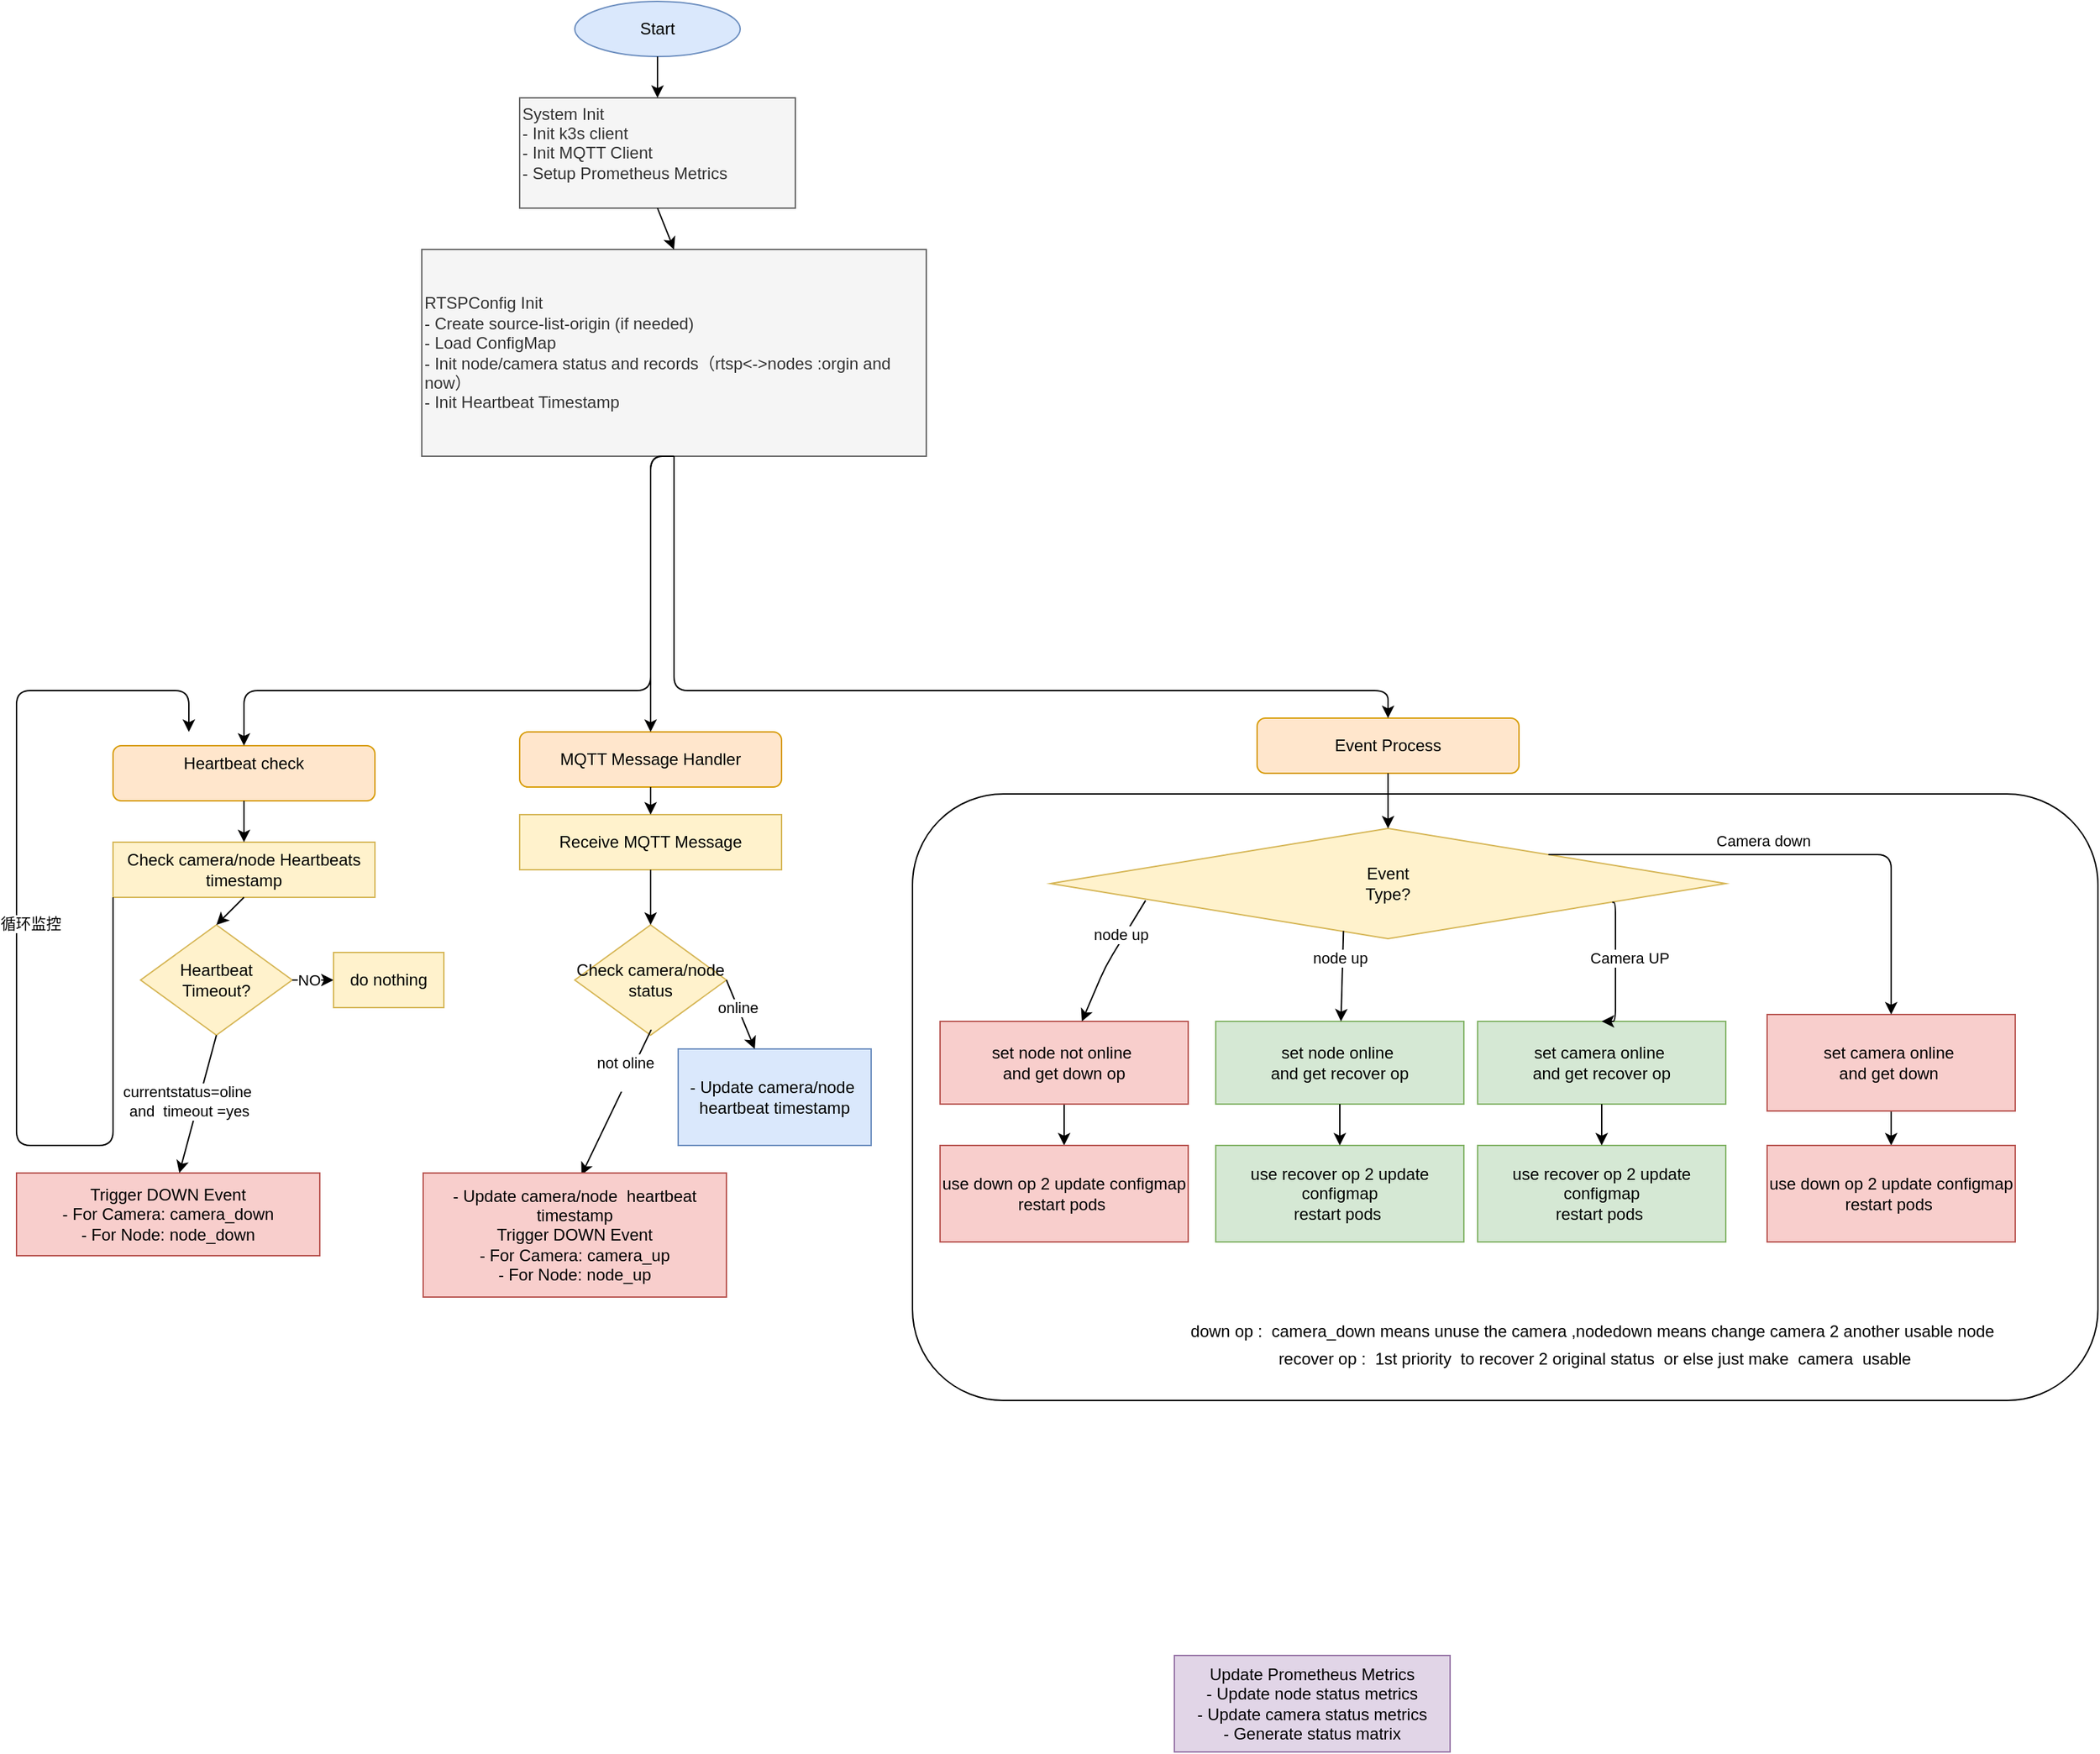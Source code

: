 <mxfile version="26.1.1">
  <diagram name="RTSP Controller Flow" id="fEzFfixYsrc_N7csI4Yp">
    <mxGraphModel dx="658" dy="2257" grid="1" gridSize="10" guides="1" tooltips="1" connect="1" arrows="1" fold="1" page="1" pageScale="1" pageWidth="827" pageHeight="1169" math="0" shadow="0">
      <root>
        <mxCell id="0" />
        <mxCell id="1" parent="0" />
        <mxCell id="NTYFQSR5KiZM-KbyBYHa-91" value="" style="rounded=1;whiteSpace=wrap;html=1;" vertex="1" parent="1">
          <mxGeometry x="720" y="345" width="860" height="440" as="geometry" />
        </mxCell>
        <mxCell id="NTYFQSR5KiZM-KbyBYHa-1" value="Start" style="ellipse;whiteSpace=wrap;html=1;fillColor=#dae8fc;strokeColor=#6c8ebf;" vertex="1" parent="1">
          <mxGeometry x="475" y="-230" width="120" height="40" as="geometry" />
        </mxCell>
        <mxCell id="NTYFQSR5KiZM-KbyBYHa-2" value="System Init&lt;br&gt;- Init k3s client&lt;br&gt;- Init MQTT Client&lt;br&gt;- Setup Prometheus Metrics&lt;div&gt;&lt;br&gt;&lt;/div&gt;" style="rounded=0;whiteSpace=wrap;html=1;fillColor=#f5f5f5;strokeColor=#666666;fontColor=#333333;align=left;" vertex="1" parent="1">
          <mxGeometry x="435" y="-160" width="200" height="80" as="geometry" />
        </mxCell>
        <mxCell id="NTYFQSR5KiZM-KbyBYHa-3" value="&lt;div&gt;&lt;span style=&quot;background-color: transparent; color: light-dark(rgb(51, 51, 51), rgb(193, 193, 193));&quot;&gt;RTSPConfig Init&lt;/span&gt;&lt;/div&gt;- Create source-list-origin (if needed)&lt;br&gt;- Load ConfigMap&lt;br&gt;- Init node/camera status and records（rtsp&amp;lt;-&amp;gt;nodes :orgin and now）&lt;br&gt;&lt;div&gt;- Init Heartbeat Timestamp&lt;/div&gt;" style="rounded=0;whiteSpace=wrap;html=1;fillColor=#f5f5f5;strokeColor=#666666;fontColor=#333333;align=left;" vertex="1" parent="1">
          <mxGeometry x="364" y="-50" width="366" height="150" as="geometry" />
        </mxCell>
        <mxCell id="NTYFQSR5KiZM-KbyBYHa-4" value="" style="rounded=0;whiteSpace=wrap;html=1;fillColor=none;strokeColor=none;" vertex="1" parent="1">
          <mxGeometry x="490" y="270" width="80" height="20" as="geometry" />
        </mxCell>
        <mxCell id="NTYFQSR5KiZM-KbyBYHa-5" value="Heartbeat check&lt;div&gt;&lt;br&gt;&lt;/div&gt;" style="rounded=1;whiteSpace=wrap;html=1;fillColor=#ffe6cc;strokeColor=#d79b00;" vertex="1" parent="1">
          <mxGeometry x="140" y="310" width="190" height="40" as="geometry" />
        </mxCell>
        <mxCell id="NTYFQSR5KiZM-KbyBYHa-6" value="Check camera/node Heartbeats timestamp" style="rounded=0;whiteSpace=wrap;html=1;fillColor=#fff2cc;strokeColor=#d6b656;" vertex="1" parent="1">
          <mxGeometry x="140" y="380" width="190" height="40" as="geometry" />
        </mxCell>
        <mxCell id="NTYFQSR5KiZM-KbyBYHa-7" value="Heartbeat &#xa;Timeout?" style="rhombus;whiteSpace=wrap;html=1;fillColor=#fff2cc;strokeColor=#d6b656;" vertex="1" parent="1">
          <mxGeometry x="160" y="440" width="110" height="80" as="geometry" />
        </mxCell>
        <mxCell id="NTYFQSR5KiZM-KbyBYHa-9" value="Trigger DOWN Event&lt;br&gt;- For Camera: camera_down&lt;br&gt;- For Node: node_down" style="rounded=0;whiteSpace=wrap;html=1;fillColor=#f8cecc;strokeColor=#b85450;" vertex="1" parent="1">
          <mxGeometry x="70" y="620" width="220" height="60" as="geometry" />
        </mxCell>
        <mxCell id="NTYFQSR5KiZM-KbyBYHa-11" value="MQTT Message Handler" style="rounded=1;whiteSpace=wrap;html=1;fillColor=#ffe6cc;strokeColor=#d79b00;" vertex="1" parent="1">
          <mxGeometry x="435" y="300" width="190" height="40" as="geometry" />
        </mxCell>
        <mxCell id="NTYFQSR5KiZM-KbyBYHa-12" value="Receive MQTT Message" style="rounded=0;whiteSpace=wrap;html=1;fillColor=#fff2cc;strokeColor=#d6b656;" vertex="1" parent="1">
          <mxGeometry x="435" y="360" width="190" height="40" as="geometry" />
        </mxCell>
        <mxCell id="NTYFQSR5KiZM-KbyBYHa-13" value="Check camera/node status" style="rhombus;whiteSpace=wrap;html=1;fillColor=#fff2cc;strokeColor=#d6b656;" vertex="1" parent="1">
          <mxGeometry x="475" y="440" width="110" height="80" as="geometry" />
        </mxCell>
        <mxCell id="NTYFQSR5KiZM-KbyBYHa-15" value="&lt;br&gt;- Update camera/node&amp;nbsp; heartbeat timestamp&lt;div&gt;&lt;br/&gt;&lt;/div&gt;" style="rounded=0;whiteSpace=wrap;html=1;fillColor=#dae8fc;strokeColor=#6c8ebf;" vertex="1" parent="1">
          <mxGeometry x="550" y="530" width="140" height="70" as="geometry" />
        </mxCell>
        <mxCell id="NTYFQSR5KiZM-KbyBYHa-16" value="Event Process" style="rounded=1;whiteSpace=wrap;html=1;fillColor=#ffe6cc;strokeColor=#d79b00;" vertex="1" parent="1">
          <mxGeometry x="970" y="290" width="190" height="40" as="geometry" />
        </mxCell>
        <mxCell id="NTYFQSR5KiZM-KbyBYHa-17" value="Event &#xa;Type?" style="rhombus;whiteSpace=wrap;html=1;fillColor=#fff2cc;strokeColor=#d6b656;" vertex="1" parent="1">
          <mxGeometry x="820" y="370" width="490" height="80" as="geometry" />
        </mxCell>
        <mxCell id="NTYFQSR5KiZM-KbyBYHa-19" value="set camera online&amp;nbsp;&lt;div&gt;and get recover op&lt;/div&gt;" style="rounded=0;whiteSpace=wrap;html=1;fillColor=#d5e8d4;strokeColor=#82b366;" vertex="1" parent="1">
          <mxGeometry x="1130" y="510" width="180" height="60" as="geometry" />
        </mxCell>
        <mxCell id="NTYFQSR5KiZM-KbyBYHa-23" value="use recover op 2 update configmap&lt;div&gt;restart pods&amp;nbsp;&lt;/div&gt;" style="rounded=0;whiteSpace=wrap;html=1;fillColor=#d5e8d4;strokeColor=#82b366;" vertex="1" parent="1">
          <mxGeometry x="1130" y="600" width="180" height="70" as="geometry" />
        </mxCell>
        <mxCell id="NTYFQSR5KiZM-KbyBYHa-28" value="Update Prometheus Metrics&#xa;- Update node status metrics&#xa;- Update camera status metrics&#xa;- Generate status matrix" style="rounded=0;whiteSpace=wrap;html=1;fillColor=#e1d5e7;strokeColor=#9673a6;" vertex="1" parent="1">
          <mxGeometry x="910" y="970" width="200" height="70" as="geometry" />
        </mxCell>
        <mxCell id="NTYFQSR5KiZM-KbyBYHa-29" value="" style="endArrow=classic;html=1;exitX=0.5;exitY=1;exitDx=0;exitDy=0;entryX=0.5;entryY=0;entryDx=0;entryDy=0;" edge="1" parent="1" source="NTYFQSR5KiZM-KbyBYHa-1" target="NTYFQSR5KiZM-KbyBYHa-2">
          <mxGeometry width="50" height="50" relative="1" as="geometry">
            <mxPoint x="390" y="400" as="sourcePoint" />
            <mxPoint x="440" y="350" as="targetPoint" />
          </mxGeometry>
        </mxCell>
        <mxCell id="NTYFQSR5KiZM-KbyBYHa-30" value="" style="endArrow=classic;html=1;exitX=0.5;exitY=1;exitDx=0;exitDy=0;entryX=0.5;entryY=0;entryDx=0;entryDy=0;" edge="1" parent="1" source="NTYFQSR5KiZM-KbyBYHa-2" target="NTYFQSR5KiZM-KbyBYHa-3">
          <mxGeometry width="50" height="50" relative="1" as="geometry">
            <mxPoint x="390" y="400" as="sourcePoint" />
            <mxPoint x="440" y="350" as="targetPoint" />
          </mxGeometry>
        </mxCell>
        <mxCell id="NTYFQSR5KiZM-KbyBYHa-31" value="" style="endArrow=classic;html=1;exitX=0.5;exitY=1;exitDx=0;exitDy=0;entryX=0.5;entryY=0;entryDx=0;entryDy=0;edgeStyle=orthogonalEdgeStyle;" edge="1" parent="1" source="NTYFQSR5KiZM-KbyBYHa-3" target="NTYFQSR5KiZM-KbyBYHa-5">
          <mxGeometry width="50" height="50" relative="1" as="geometry">
            <mxPoint x="390" y="400" as="sourcePoint" />
            <mxPoint x="440" y="350" as="targetPoint" />
            <Array as="points">
              <mxPoint x="530" y="270" />
              <mxPoint x="235" y="270" />
            </Array>
          </mxGeometry>
        </mxCell>
        <mxCell id="NTYFQSR5KiZM-KbyBYHa-32" value="" style="endArrow=classic;html=1;exitX=0.5;exitY=1;exitDx=0;exitDy=0;entryX=0.5;entryY=0;entryDx=0;entryDy=0;edgeStyle=orthogonalEdgeStyle;" edge="1" parent="1" source="NTYFQSR5KiZM-KbyBYHa-3" target="NTYFQSR5KiZM-KbyBYHa-11">
          <mxGeometry width="50" height="50" relative="1" as="geometry">
            <mxPoint x="390" y="400" as="sourcePoint" />
            <mxPoint x="440" y="350" as="targetPoint" />
            <Array as="points">
              <mxPoint x="530" y="100" />
            </Array>
          </mxGeometry>
        </mxCell>
        <mxCell id="NTYFQSR5KiZM-KbyBYHa-33" value="" style="endArrow=classic;html=1;exitX=0.5;exitY=1;exitDx=0;exitDy=0;entryX=0.5;entryY=0;entryDx=0;entryDy=0;edgeStyle=orthogonalEdgeStyle;" edge="1" parent="1" source="NTYFQSR5KiZM-KbyBYHa-3" target="NTYFQSR5KiZM-KbyBYHa-16">
          <mxGeometry width="50" height="50" relative="1" as="geometry">
            <mxPoint x="390" y="400" as="sourcePoint" />
            <mxPoint x="440" y="350" as="targetPoint" />
            <Array as="points">
              <mxPoint x="547" y="270" />
              <mxPoint x="1065" y="270" />
            </Array>
          </mxGeometry>
        </mxCell>
        <mxCell id="NTYFQSR5KiZM-KbyBYHa-34" value="" style="endArrow=classic;html=1;exitX=0.5;exitY=1;exitDx=0;exitDy=0;entryX=0.5;entryY=0;entryDx=0;entryDy=0;" edge="1" parent="1" source="NTYFQSR5KiZM-KbyBYHa-5" target="NTYFQSR5KiZM-KbyBYHa-6">
          <mxGeometry width="50" height="50" relative="1" as="geometry">
            <mxPoint x="390" y="400" as="sourcePoint" />
            <mxPoint x="440" y="350" as="targetPoint" />
          </mxGeometry>
        </mxCell>
        <mxCell id="NTYFQSR5KiZM-KbyBYHa-35" value="" style="endArrow=classic;html=1;exitX=0.5;exitY=1;exitDx=0;exitDy=0;entryX=0.5;entryY=0;entryDx=0;entryDy=0;" edge="1" parent="1" source="NTYFQSR5KiZM-KbyBYHa-6" target="NTYFQSR5KiZM-KbyBYHa-7">
          <mxGeometry width="50" height="50" relative="1" as="geometry">
            <mxPoint x="390" y="400" as="sourcePoint" />
            <mxPoint x="440" y="350" as="targetPoint" />
          </mxGeometry>
        </mxCell>
        <mxCell id="NTYFQSR5KiZM-KbyBYHa-40" value="" style="endArrow=classic;html=1;exitX=0.5;exitY=1;exitDx=0;exitDy=0;entryX=0.5;entryY=0;entryDx=0;entryDy=0;" edge="1" parent="1" source="NTYFQSR5KiZM-KbyBYHa-11" target="NTYFQSR5KiZM-KbyBYHa-12">
          <mxGeometry width="50" height="50" relative="1" as="geometry">
            <mxPoint x="390" y="400" as="sourcePoint" />
            <mxPoint x="440" y="350" as="targetPoint" />
          </mxGeometry>
        </mxCell>
        <mxCell id="NTYFQSR5KiZM-KbyBYHa-41" value="" style="endArrow=classic;html=1;exitX=0.5;exitY=1;exitDx=0;exitDy=0;entryX=0.5;entryY=0;entryDx=0;entryDy=0;" edge="1" parent="1" source="NTYFQSR5KiZM-KbyBYHa-12" target="NTYFQSR5KiZM-KbyBYHa-13">
          <mxGeometry width="50" height="50" relative="1" as="geometry">
            <mxPoint x="390" y="400" as="sourcePoint" />
            <mxPoint x="440" y="350" as="targetPoint" />
          </mxGeometry>
        </mxCell>
        <mxCell id="NTYFQSR5KiZM-KbyBYHa-44" value="" style="endArrow=classic;html=1;exitX=0.5;exitY=1;exitDx=0;exitDy=0;entryX=0.5;entryY=0;entryDx=0;entryDy=0;" edge="1" parent="1" source="NTYFQSR5KiZM-KbyBYHa-16" target="NTYFQSR5KiZM-KbyBYHa-17">
          <mxGeometry width="50" height="50" relative="1" as="geometry">
            <mxPoint x="390" y="400" as="sourcePoint" />
            <mxPoint x="440" y="350" as="targetPoint" />
          </mxGeometry>
        </mxCell>
        <mxCell id="NTYFQSR5KiZM-KbyBYHa-46" value="Camera UP" style="endArrow=classic;html=1;exitX=0.832;exitY=0.671;exitDx=0;exitDy=0;entryX=0.5;entryY=0;entryDx=0;entryDy=0;edgeStyle=orthogonalEdgeStyle;exitPerimeter=0;" edge="1" parent="1" source="NTYFQSR5KiZM-KbyBYHa-17" target="NTYFQSR5KiZM-KbyBYHa-19">
          <mxGeometry x="-0.143" y="10" width="50" height="50" relative="1" as="geometry">
            <mxPoint x="390" y="400" as="sourcePoint" />
            <mxPoint x="440" y="350" as="targetPoint" />
            <mxPoint as="offset" />
            <Array as="points">
              <mxPoint x="1230" y="424" />
            </Array>
          </mxGeometry>
        </mxCell>
        <mxCell id="NTYFQSR5KiZM-KbyBYHa-50" value="" style="endArrow=classic;html=1;exitX=0.5;exitY=1;exitDx=0;exitDy=0;entryX=0.5;entryY=0;entryDx=0;entryDy=0;" edge="1" parent="1" source="NTYFQSR5KiZM-KbyBYHa-19" target="NTYFQSR5KiZM-KbyBYHa-23">
          <mxGeometry width="50" height="50" relative="1" as="geometry">
            <mxPoint x="390" y="400" as="sourcePoint" />
            <mxPoint x="440" y="350" as="targetPoint" />
          </mxGeometry>
        </mxCell>
        <mxCell id="NTYFQSR5KiZM-KbyBYHa-59" value="循环监控" style="endArrow=classic;html=1;entryX=0.5;entryY=0;entryDx=0;entryDy=0;edgeStyle=orthogonalEdgeStyle;exitX=0;exitY=1;exitDx=0;exitDy=0;" edge="1" parent="1" source="NTYFQSR5KiZM-KbyBYHa-6">
          <mxGeometry x="0.118" y="-10" width="50" height="50" relative="1" as="geometry">
            <mxPoint x="140" y="589.97" as="sourcePoint" />
            <mxPoint x="195" y="299.97" as="targetPoint" />
            <Array as="points">
              <mxPoint x="140" y="600" />
              <mxPoint x="70" y="600" />
              <mxPoint x="70" y="270" />
              <mxPoint x="195" y="270" />
            </Array>
            <mxPoint as="offset" />
          </mxGeometry>
        </mxCell>
        <mxCell id="NTYFQSR5KiZM-KbyBYHa-62" value="NO" style="endArrow=classic;html=1;exitX=1;exitY=0.5;exitDx=0;exitDy=0;" edge="1" parent="1" source="NTYFQSR5KiZM-KbyBYHa-7" target="NTYFQSR5KiZM-KbyBYHa-63">
          <mxGeometry x="-0.207" width="50" height="50" relative="1" as="geometry">
            <mxPoint x="310" y="505" as="sourcePoint" />
            <mxPoint x="320" y="480" as="targetPoint" />
            <mxPoint as="offset" />
          </mxGeometry>
        </mxCell>
        <mxCell id="NTYFQSR5KiZM-KbyBYHa-63" value="do nothing" style="rounded=0;whiteSpace=wrap;html=1;fillColor=#fff2cc;strokeColor=#d6b656;" vertex="1" parent="1">
          <mxGeometry x="300" y="460" width="80" height="40" as="geometry" />
        </mxCell>
        <mxCell id="NTYFQSR5KiZM-KbyBYHa-66" value="currentstatus=oline&amp;nbsp;&lt;div&gt;and&amp;nbsp; timeout =yes&lt;/div&gt;" style="endArrow=classic;html=1;exitX=0.5;exitY=1;exitDx=0;exitDy=0;" edge="1" parent="1" source="NTYFQSR5KiZM-KbyBYHa-7" target="NTYFQSR5KiZM-KbyBYHa-9">
          <mxGeometry x="-0.001" y="-7" width="50" height="50" relative="1" as="geometry">
            <mxPoint x="215" y="665" as="sourcePoint" />
            <mxPoint x="220" y="810" as="targetPoint" />
            <mxPoint as="offset" />
            <Array as="points" />
          </mxGeometry>
        </mxCell>
        <mxCell id="NTYFQSR5KiZM-KbyBYHa-68" value="online" style="endArrow=classic;html=1;exitX=1;exitY=0.5;exitDx=0;exitDy=0;" edge="1" parent="1" source="NTYFQSR5KiZM-KbyBYHa-13" target="NTYFQSR5KiZM-KbyBYHa-15">
          <mxGeometry x="-0.2" width="50" height="50" relative="1" as="geometry">
            <mxPoint x="640" y="490" as="sourcePoint" />
            <mxPoint x="630" y="480" as="targetPoint" />
            <mxPoint as="offset" />
          </mxGeometry>
        </mxCell>
        <mxCell id="NTYFQSR5KiZM-KbyBYHa-70" value="not oline&amp;nbsp;&lt;div&gt;&lt;br&gt;&lt;/div&gt;" style="endArrow=classic;html=1;exitX=0.504;exitY=0.951;exitDx=0;exitDy=0;exitPerimeter=0;entryX=0.522;entryY=0.016;entryDx=0;entryDy=0;entryPerimeter=0;" edge="1" parent="1" source="NTYFQSR5KiZM-KbyBYHa-13" target="NTYFQSR5KiZM-KbyBYHa-71">
          <mxGeometry x="-0.39" y="-2" width="50" height="50" relative="1" as="geometry">
            <mxPoint x="520" y="550" as="sourcePoint" />
            <mxPoint x="493" y="650" as="targetPoint" />
            <mxPoint as="offset" />
            <Array as="points" />
          </mxGeometry>
        </mxCell>
        <mxCell id="NTYFQSR5KiZM-KbyBYHa-71" value="&lt;div&gt;- Update camera/node&amp;nbsp; heartbeat timestamp&lt;/div&gt;Trigger DOWN Event&lt;br&gt;- For Camera: camera_up&lt;br&gt;- For Node: node_up" style="rounded=0;whiteSpace=wrap;html=1;fillColor=#f8cecc;strokeColor=#b85450;" vertex="1" parent="1">
          <mxGeometry x="365" y="620" width="220" height="90" as="geometry" />
        </mxCell>
        <mxCell id="NTYFQSR5KiZM-KbyBYHa-76" value="" style="edgeStyle=orthogonalEdgeStyle;rounded=0;orthogonalLoop=1;jettySize=auto;html=1;" edge="1" parent="1" source="NTYFQSR5KiZM-KbyBYHa-73" target="NTYFQSR5KiZM-KbyBYHa-75">
          <mxGeometry relative="1" as="geometry" />
        </mxCell>
        <mxCell id="NTYFQSR5KiZM-KbyBYHa-73" value="set camera online&amp;nbsp;&lt;div&gt;and get down&amp;nbsp;&lt;/div&gt;" style="rounded=0;whiteSpace=wrap;html=1;fillColor=#f8cecc;strokeColor=#b85450;" vertex="1" parent="1">
          <mxGeometry x="1340" y="505" width="180" height="70" as="geometry" />
        </mxCell>
        <mxCell id="NTYFQSR5KiZM-KbyBYHa-74" value="Camera down" style="endArrow=classic;html=1;edgeStyle=orthogonalEdgeStyle;entryX=0.5;entryY=0;entryDx=0;entryDy=0;" edge="1" parent="1" source="NTYFQSR5KiZM-KbyBYHa-17" target="NTYFQSR5KiZM-KbyBYHa-73">
          <mxGeometry x="-0.143" y="10" width="50" height="50" relative="1" as="geometry">
            <mxPoint x="1380" y="389" as="sourcePoint" />
            <mxPoint x="1420" y="480" as="targetPoint" />
            <mxPoint as="offset" />
            <Array as="points">
              <mxPoint x="1430" y="389" />
            </Array>
          </mxGeometry>
        </mxCell>
        <mxCell id="NTYFQSR5KiZM-KbyBYHa-75" value="use down op 2 update configmap&lt;div&gt;restart pods&amp;nbsp;&lt;/div&gt;" style="rounded=0;whiteSpace=wrap;html=1;fillColor=#f8cecc;strokeColor=#b85450;" vertex="1" parent="1">
          <mxGeometry x="1340" y="600" width="180" height="70" as="geometry" />
        </mxCell>
        <mxCell id="NTYFQSR5KiZM-KbyBYHa-77" value="set node online&amp;nbsp;&lt;div&gt;and get recover op&lt;/div&gt;" style="rounded=0;whiteSpace=wrap;html=1;fillColor=#d5e8d4;strokeColor=#82b366;" vertex="1" parent="1">
          <mxGeometry x="940" y="510" width="180" height="60" as="geometry" />
        </mxCell>
        <mxCell id="NTYFQSR5KiZM-KbyBYHa-78" value="use recover op 2 update configmap&lt;div&gt;restart pods&amp;nbsp;&lt;/div&gt;" style="rounded=0;whiteSpace=wrap;html=1;fillColor=#d5e8d4;strokeColor=#82b366;" vertex="1" parent="1">
          <mxGeometry x="940" y="600" width="180" height="70" as="geometry" />
        </mxCell>
        <mxCell id="NTYFQSR5KiZM-KbyBYHa-79" value="" style="endArrow=classic;html=1;exitX=0.5;exitY=1;exitDx=0;exitDy=0;entryX=0.5;entryY=0;entryDx=0;entryDy=0;" edge="1" parent="1" source="NTYFQSR5KiZM-KbyBYHa-77" target="NTYFQSR5KiZM-KbyBYHa-78">
          <mxGeometry width="50" height="50" relative="1" as="geometry">
            <mxPoint x="230" y="390" as="sourcePoint" />
            <mxPoint x="280" y="340" as="targetPoint" />
          </mxGeometry>
        </mxCell>
        <mxCell id="NTYFQSR5KiZM-KbyBYHa-82" value="node up" style="endArrow=classic;html=1;exitX=0.434;exitY=0.93;exitDx=0;exitDy=0;exitPerimeter=0;" edge="1" parent="1" source="NTYFQSR5KiZM-KbyBYHa-17" target="NTYFQSR5KiZM-KbyBYHa-77">
          <mxGeometry x="-0.39" y="-2" width="50" height="50" relative="1" as="geometry">
            <mxPoint x="1170" y="420.0" as="sourcePoint" />
            <mxPoint x="623.91" y="604.52" as="targetPoint" />
            <mxPoint as="offset" />
            <Array as="points" />
          </mxGeometry>
        </mxCell>
        <mxCell id="NTYFQSR5KiZM-KbyBYHa-86" value="" style="edgeStyle=orthogonalEdgeStyle;rounded=0;orthogonalLoop=1;jettySize=auto;html=1;" edge="1" parent="1" source="NTYFQSR5KiZM-KbyBYHa-87" target="NTYFQSR5KiZM-KbyBYHa-88">
          <mxGeometry relative="1" as="geometry" />
        </mxCell>
        <mxCell id="NTYFQSR5KiZM-KbyBYHa-87" value="set node not online&amp;nbsp;&lt;div&gt;and get down op&lt;/div&gt;" style="rounded=0;whiteSpace=wrap;html=1;fillColor=#f8cecc;strokeColor=#b85450;" vertex="1" parent="1">
          <mxGeometry x="740" y="510" width="180" height="60" as="geometry" />
        </mxCell>
        <mxCell id="NTYFQSR5KiZM-KbyBYHa-88" value="use down op 2 update configmap&lt;div&gt;restart pods&amp;nbsp;&lt;/div&gt;" style="rounded=0;whiteSpace=wrap;html=1;fillColor=#f8cecc;strokeColor=#b85450;" vertex="1" parent="1">
          <mxGeometry x="740" y="600" width="180" height="70" as="geometry" />
        </mxCell>
        <mxCell id="NTYFQSR5KiZM-KbyBYHa-89" value="node up" style="endArrow=classic;html=1;exitX=0.141;exitY=0.654;exitDx=0;exitDy=0;exitPerimeter=0;" edge="1" parent="1" source="NTYFQSR5KiZM-KbyBYHa-17" target="NTYFQSR5KiZM-KbyBYHa-87">
          <mxGeometry x="-0.39" y="-2" width="50" height="50" relative="1" as="geometry">
            <mxPoint x="1043" y="454" as="sourcePoint" />
            <mxPoint x="1041" y="520" as="targetPoint" />
            <mxPoint as="offset" />
            <Array as="points">
              <mxPoint x="860" y="470" />
            </Array>
          </mxGeometry>
        </mxCell>
        <mxCell id="NTYFQSR5KiZM-KbyBYHa-92" value="down op :&amp;nbsp; camera_down means unuse the camera ,nodedown means change camera 2 another usable node&amp;nbsp;" style="text;html=1;align=center;verticalAlign=middle;whiteSpace=wrap;rounded=0;" vertex="1" parent="1">
          <mxGeometry x="910" y="720" width="610" height="30" as="geometry" />
        </mxCell>
        <mxCell id="NTYFQSR5KiZM-KbyBYHa-94" value="recover op :&amp;nbsp; 1st priority&amp;nbsp; to recover 2 original status&amp;nbsp; or else just make&amp;nbsp; camera&amp;nbsp; usable" style="text;html=1;align=center;verticalAlign=middle;whiteSpace=wrap;rounded=0;" vertex="1" parent="1">
          <mxGeometry x="910" y="740" width="610" height="30" as="geometry" />
        </mxCell>
      </root>
    </mxGraphModel>
  </diagram>
</mxfile>
